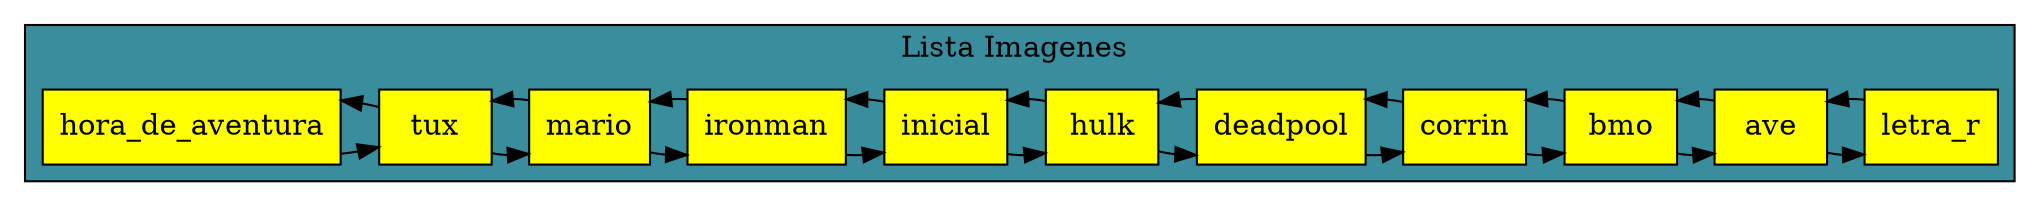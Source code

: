 digraph L{
node [shape=box fillcolor="#FFEDBB" style = filled]
subgraph cluster_p{
label="Lista Imagenes "
bgcolor = "#398D9C"
Columna1[label = "letra_r
", fillcolor=yellow];
Columna2[label = "ave
", fillcolor=yellow];
Columna3[label = "bmo
", fillcolor=yellow];
Columna4[label = "corrin
", fillcolor=yellow];
Columna5[label = "deadpool
", fillcolor=yellow];
Columna6[label = "hulk
", fillcolor=yellow];
Columna7[label = "inicial
", fillcolor=yellow];
Columna8[label = "ironman
", fillcolor=yellow];
Columna9[label = "mario
", fillcolor=yellow];
Columna10[label = "tux
", fillcolor=yellow];
Columna11[label = "hora_de_aventura
", fillcolor=yellow];
{rank = same;
Columna1;
Columna2;
Columna3;
Columna4;
Columna5;
Columna6;
Columna7;
Columna8;
Columna9;
Columna10;
Columna11}
Columna11-> Columna10;
Columna10-> Columna11;
Columna10-> Columna9;
Columna9-> Columna10;
Columna9-> Columna8;
Columna8-> Columna9;
Columna8-> Columna7;
Columna7-> Columna8;
Columna7-> Columna6;
Columna6-> Columna7;
Columna6-> Columna5;
Columna5-> Columna6;
Columna5-> Columna4;
Columna4-> Columna5;
Columna4-> Columna3;
Columna3-> Columna4;
Columna3-> Columna2;
Columna2-> Columna3;
Columna2-> Columna1;
Columna1-> Columna2;
}
}
